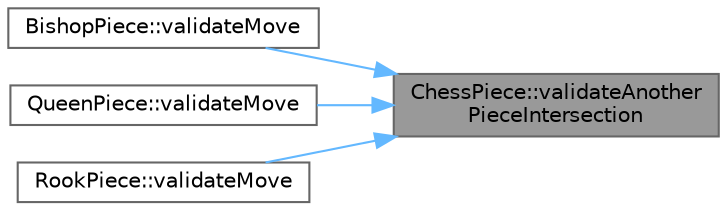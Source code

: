digraph "ChessPiece::validateAnotherPieceIntersection"
{
 // LATEX_PDF_SIZE
  bgcolor="transparent";
  edge [fontname=Helvetica,fontsize=10,labelfontname=Helvetica,labelfontsize=10];
  node [fontname=Helvetica,fontsize=10,shape=box,height=0.2,width=0.4];
  rankdir="RL";
  Node1 [id="Node000001",label="ChessPiece::validateAnother\lPieceIntersection",height=0.2,width=0.4,color="gray40", fillcolor="grey60", style="filled", fontcolor="black",tooltip="Validates the intersection with another chess piece for the chess piece."];
  Node1 -> Node2 [id="edge1_Node000001_Node000002",dir="back",color="steelblue1",style="solid",tooltip=" "];
  Node2 [id="Node000002",label="BishopPiece::validateMove",height=0.2,width=0.4,color="grey40", fillcolor="white", style="filled",URL="$class_bishop_piece.html#a20dc649553a32eebcf5123e28975acd6",tooltip="Validates the move of the bishop piece to the specified position."];
  Node1 -> Node3 [id="edge2_Node000001_Node000003",dir="back",color="steelblue1",style="solid",tooltip=" "];
  Node3 [id="Node000003",label="QueenPiece::validateMove",height=0.2,width=0.4,color="grey40", fillcolor="white", style="filled",URL="$class_queen_piece.html#a534ecb3f70bd9430220c4a0b1c76fa04",tooltip="Validates the move of the queen piece to the specified position."];
  Node1 -> Node4 [id="edge3_Node000001_Node000004",dir="back",color="steelblue1",style="solid",tooltip=" "];
  Node4 [id="Node000004",label="RookPiece::validateMove",height=0.2,width=0.4,color="grey40", fillcolor="white", style="filled",URL="$class_rook_piece.html#aff545d776116c3e8f3ca6dc00feda4e6",tooltip="Validates the move of the rook piece to the specified position."];
}
